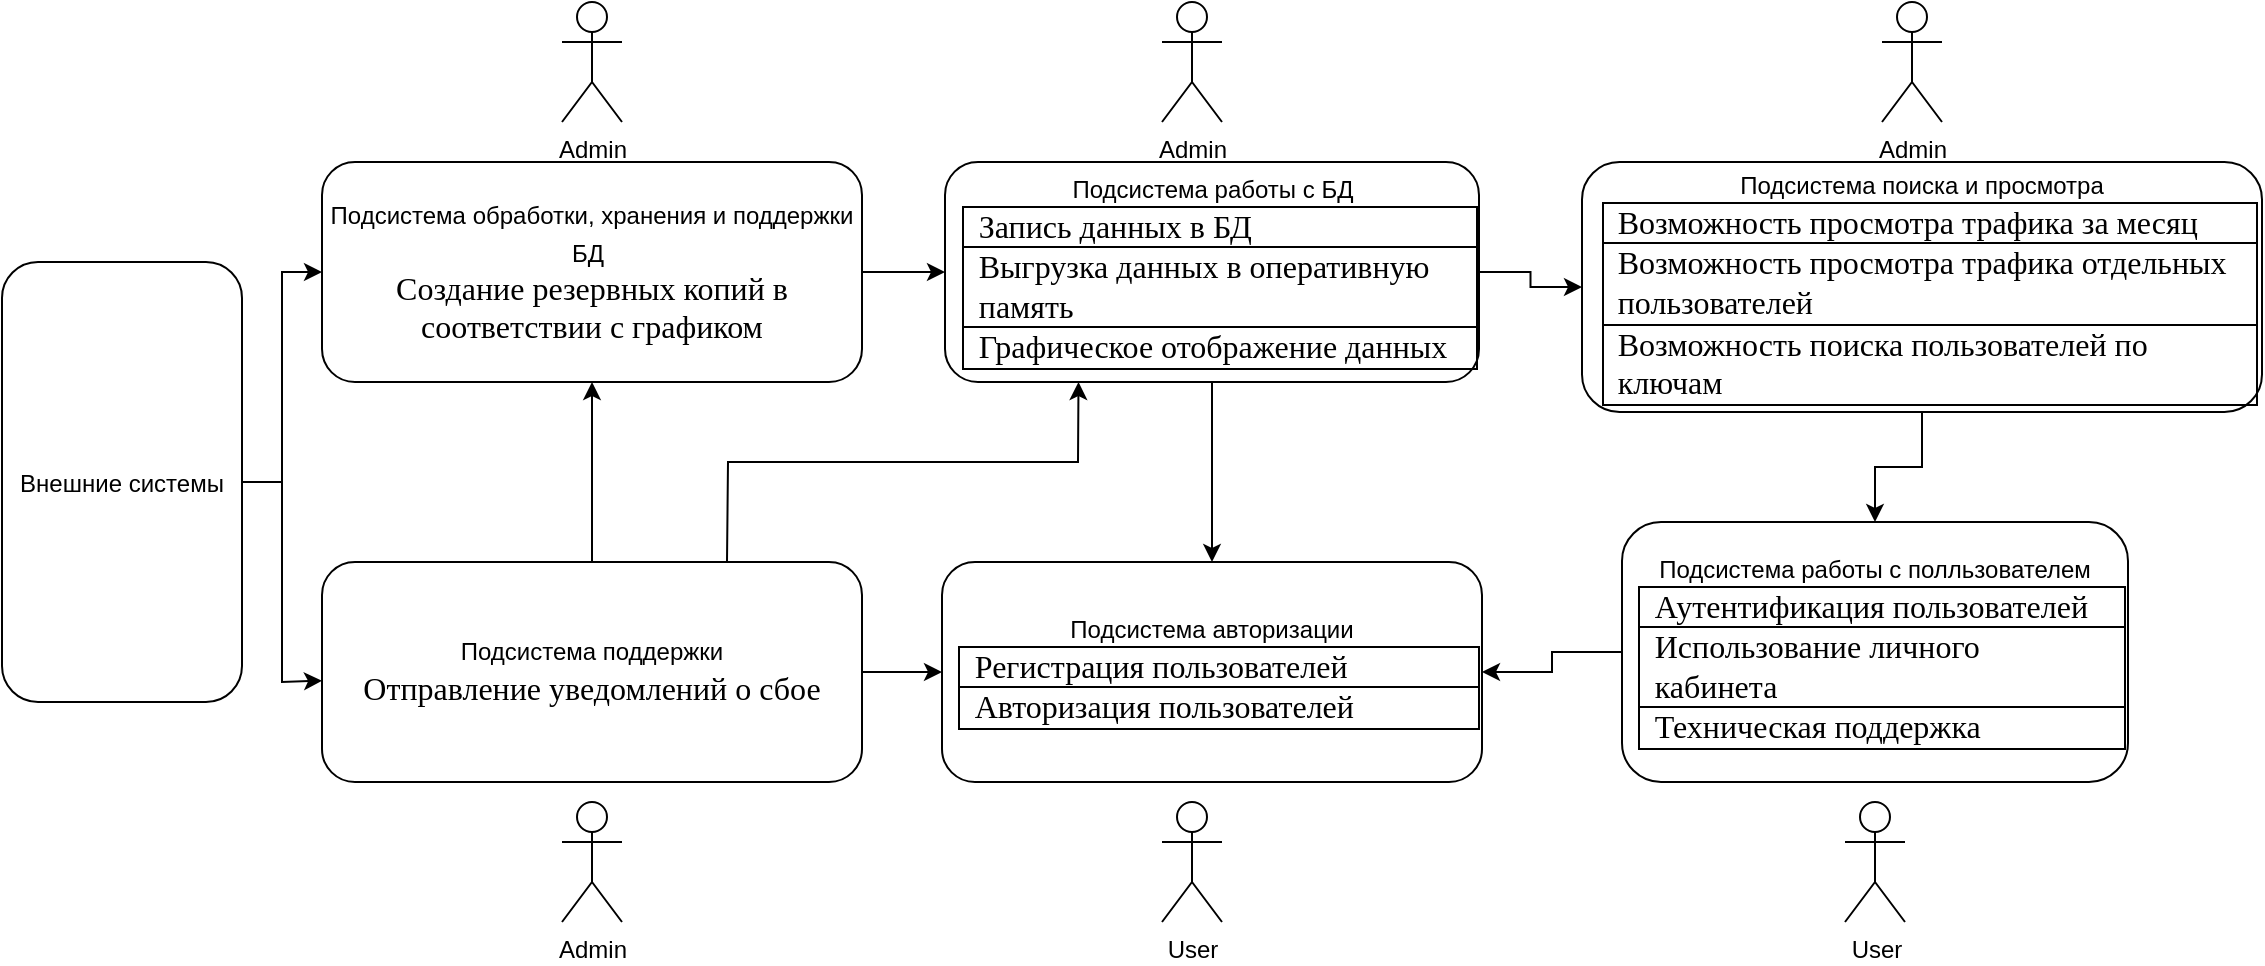 <mxfile version="24.2.9" type="github">
  <diagram name="Страница — 1" id="JhtNd9AlwU0v45HNGyWB">
    <mxGraphModel dx="1181" dy="840" grid="1" gridSize="10" guides="1" tooltips="1" connect="1" arrows="1" fold="1" page="1" pageScale="1" pageWidth="827" pageHeight="1169" math="0" shadow="0">
      <root>
        <mxCell id="0" />
        <mxCell id="1" parent="0" />
        <mxCell id="e8Ut4EIya1tVT318Z422-1" value="Admin" style="shape=umlActor;verticalLabelPosition=bottom;verticalAlign=top;html=1;outlineConnect=0;" parent="1" vertex="1">
          <mxGeometry x="310" y="20" width="30" height="60" as="geometry" />
        </mxCell>
        <mxCell id="e8Ut4EIya1tVT318Z422-2" value="User" style="shape=umlActor;verticalLabelPosition=bottom;verticalAlign=top;html=1;outlineConnect=0;" parent="1" vertex="1">
          <mxGeometry x="951.5" y="420" width="30" height="60" as="geometry" />
        </mxCell>
        <mxCell id="Vk59389lkCiMREhfPJi9-2" value="Внешние системы" style="rounded=1;textDirection=ltr;direction=west;" vertex="1" parent="1">
          <mxGeometry x="30" y="150" width="120" height="220" as="geometry" />
        </mxCell>
        <mxCell id="Vk59389lkCiMREhfPJi9-32" value="" style="edgeStyle=orthogonalEdgeStyle;rounded=0;orthogonalLoop=1;jettySize=auto;html=1;" edge="1" parent="1" source="Vk59389lkCiMREhfPJi9-12" target="Vk59389lkCiMREhfPJi9-15">
          <mxGeometry relative="1" as="geometry" />
        </mxCell>
        <mxCell id="Vk59389lkCiMREhfPJi9-38" value="" style="edgeStyle=orthogonalEdgeStyle;rounded=0;orthogonalLoop=1;jettySize=auto;html=1;" edge="1" parent="1" source="Vk59389lkCiMREhfPJi9-12" target="Vk59389lkCiMREhfPJi9-36">
          <mxGeometry relative="1" as="geometry" />
        </mxCell>
        <mxCell id="Vk59389lkCiMREhfPJi9-12" value="Подсистема работы с БД&lt;br&gt;&lt;table style=&quot;text-align: start; margin-left: 5.4pt; border-collapse: collapse; border: medium;&quot; cellpadding=&quot;0&quot; cellspacing=&quot;0&quot; border=&quot;1&quot; class=&quot;MsoTableGrid&quot;&gt;&lt;tbody&gt;&lt;tr&gt;&lt;td style=&quot;width: 233.6pt; border: 1pt solid black; padding: 0cm 5.4pt;&quot; valign=&quot;top&quot; width=&quot;311&quot;&gt;&lt;p style=&quot;margin: 0cm; font-size: 11pt; font-family: Calibri, sans-serif;&quot; class=&quot;MsoNoSpacing&quot;&gt;&lt;span style=&quot;font-size: 12pt; font-family: &amp;quot;Times New Roman&amp;quot;, serif;&quot;&gt;Запись данных в БД&lt;/span&gt;&lt;/p&gt;&lt;/td&gt;&lt;/tr&gt;&lt;tr&gt;&lt;td style=&quot;width: 233.6pt; border-width: medium 1pt 1pt; border-style: none solid solid; border-color: currentcolor black black; border-image: none; padding: 0cm 5.4pt;&quot; valign=&quot;top&quot; width=&quot;311&quot;&gt;&lt;p style=&quot;margin: 0cm; font-size: 11pt; font-family: Calibri, sans-serif;&quot; class=&quot;MsoNoSpacing&quot;&gt;&lt;span style=&quot;font-size: 12pt; font-family: &amp;quot;Times New Roman&amp;quot;, serif;&quot;&gt;Выгрузка данных в оперативную память&lt;/span&gt;&lt;/p&gt;&lt;/td&gt;&lt;/tr&gt;&lt;tr&gt;&lt;td style=&quot;width: 233.6pt; border-width: medium 1pt 1pt; border-style: none solid solid; border-color: currentcolor black black; border-image: none; padding: 0cm 5.4pt;&quot; valign=&quot;top&quot; width=&quot;311&quot;&gt;&lt;p style=&quot;margin: 0cm; font-size: 11pt; font-family: Calibri, sans-serif;&quot; class=&quot;MsoNoSpacing&quot;&gt;&lt;span style=&quot;font-size: 12pt; font-family: &amp;quot;Times New Roman&amp;quot;, serif;&quot;&gt;Графическое отображение данных&lt;/span&gt;&lt;/p&gt;&lt;/td&gt;&lt;/tr&gt;&lt;/tbody&gt;&lt;/table&gt;" style="rounded=1;whiteSpace=wrap;html=1;verticalAlign=middle;" vertex="1" parent="1">
          <mxGeometry x="501.5" y="100" width="267" height="110" as="geometry" />
        </mxCell>
        <mxCell id="Vk59389lkCiMREhfPJi9-29" value="" style="edgeStyle=orthogonalEdgeStyle;rounded=0;orthogonalLoop=1;jettySize=auto;html=1;" edge="1" parent="1" source="Vk59389lkCiMREhfPJi9-14" target="Vk59389lkCiMREhfPJi9-17">
          <mxGeometry relative="1" as="geometry" />
        </mxCell>
        <mxCell id="Vk59389lkCiMREhfPJi9-31" value="" style="edgeStyle=orthogonalEdgeStyle;rounded=0;orthogonalLoop=1;jettySize=auto;html=1;" edge="1" parent="1" source="Vk59389lkCiMREhfPJi9-14" target="Vk59389lkCiMREhfPJi9-15">
          <mxGeometry relative="1" as="geometry" />
        </mxCell>
        <mxCell id="Vk59389lkCiMREhfPJi9-14" value="&lt;div&gt;&lt;span style=&quot;caret-color: rgb(0, 0, 0); color: rgb(0, 0, 0); font-style: normal; font-variant-caps: normal; font-weight: 400; letter-spacing: normal; text-align: start; text-indent: 0px; text-transform: none; white-space: normal; word-spacing: 0px; -webkit-text-stroke-width: 0px; text-decoration: none; line-height: 17.12px;&quot;&gt;&lt;font style=&quot;font-size: 12px;&quot; face=&quot;Helvetica&quot;&gt;Подсистема поддержки&lt;/font&gt;&lt;/span&gt;&lt;/div&gt;&lt;span style=&quot;caret-color: rgb(0, 0, 0); color: rgb(0, 0, 0); font-style: normal; font-variant-caps: normal; font-weight: 400; letter-spacing: normal; text-align: start; text-indent: 0px; text-transform: none; white-space: normal; word-spacing: 0px; -webkit-text-stroke-width: 0px; text-decoration: none; line-height: 17.12px; font-family: &amp;quot;Times New Roman&amp;quot;, serif;&quot;&gt;&lt;font style=&quot;font-size: 16px;&quot;&gt;Отправление уведомлений о сбое&lt;/font&gt;&lt;/span&gt;&lt;span style=&quot;caret-color: rgb(0, 0, 0); color: rgb(0, 0, 0); font-family: -webkit-standard; font-size: medium; font-style: normal; font-variant-caps: normal; font-weight: 400; letter-spacing: normal; orphans: auto; text-align: start; text-indent: 0px; text-transform: none; white-space: normal; widows: auto; word-spacing: 0px; -webkit-text-stroke-width: 0px; text-decoration: none; display: inline !important; float: none;&quot;&gt;&lt;/span&gt;" style="rounded=1;whiteSpace=wrap;html=1;" vertex="1" parent="1">
          <mxGeometry x="190" y="300" width="270" height="110" as="geometry" />
        </mxCell>
        <mxCell id="Vk59389lkCiMREhfPJi9-15" value="Подсистема авторизации&lt;br&gt;&lt;table style=&quot;text-align: start; margin-left: 5.4pt; border-collapse: collapse; border: medium;&quot; cellpadding=&quot;0&quot; cellspacing=&quot;0&quot; border=&quot;1&quot; class=&quot;MsoTableGrid&quot;&gt;&lt;tbody&gt;&lt;tr&gt;&lt;td style=&quot;width: 233.6pt; border: 1pt solid black; padding: 0cm 5.4pt;&quot; valign=&quot;top&quot; width=&quot;311&quot;&gt;&lt;p style=&quot;margin: 0cm; font-size: 11pt; font-family: Calibri, sans-serif;&quot; class=&quot;MsoNoSpacing&quot;&gt;&lt;span style=&quot;font-size: 12pt; font-family: &amp;quot;Times New Roman&amp;quot;, serif;&quot;&gt;Регистрация пользователей&lt;/span&gt;&lt;/p&gt;&lt;/td&gt;&lt;/tr&gt;&lt;tr&gt;&lt;td style=&quot;width: 233.6pt; border-width: medium 1pt 1pt; border-style: none solid solid; border-color: currentcolor black black; border-image: none; padding: 0cm 5.4pt;&quot; valign=&quot;top&quot; width=&quot;311&quot;&gt;&lt;p style=&quot;margin: 0cm; font-size: 11pt; font-family: Calibri, sans-serif;&quot; class=&quot;MsoNoSpacing&quot;&gt;&lt;span style=&quot;font-size: 12pt; font-family: &amp;quot;Times New Roman&amp;quot;, serif;&quot;&gt;Авторизация пользователей&lt;/span&gt;&lt;/p&gt;&lt;/td&gt;&lt;/tr&gt;&lt;/tbody&gt;&lt;/table&gt;" style="rounded=1;whiteSpace=wrap;html=1;" vertex="1" parent="1">
          <mxGeometry x="500" y="300" width="270" height="110" as="geometry" />
        </mxCell>
        <mxCell id="Vk59389lkCiMREhfPJi9-41" value="" style="edgeStyle=orthogonalEdgeStyle;rounded=0;orthogonalLoop=1;jettySize=auto;html=1;" edge="1" parent="1" source="Vk59389lkCiMREhfPJi9-16" target="Vk59389lkCiMREhfPJi9-15">
          <mxGeometry relative="1" as="geometry" />
        </mxCell>
        <mxCell id="Vk59389lkCiMREhfPJi9-16" value="Подсистема работы с полльзователем&lt;br&gt;&lt;table style=&quot;text-align: start; margin-left: 5.4pt; border-collapse: collapse; border: medium;&quot; cellpadding=&quot;0&quot; cellspacing=&quot;0&quot; border=&quot;1&quot; class=&quot;MsoTableGrid&quot;&gt;&lt;tbody&gt;&lt;tr&gt;&lt;td style=&quot;width: 233.6pt; border: 1pt solid black; padding: 0cm 5.4pt;&quot; valign=&quot;top&quot; width=&quot;311&quot;&gt;&lt;p style=&quot;margin: 0cm; font-size: 11pt; font-family: Calibri, sans-serif;&quot; class=&quot;MsoNoSpacing&quot;&gt;&lt;span style=&quot;font-size: 12pt; font-family: &amp;quot;Times New Roman&amp;quot;, serif;&quot;&gt;Аутентификация пользователей&amp;nbsp;&lt;/span&gt;&lt;/p&gt;&lt;/td&gt;&lt;/tr&gt;&lt;tr&gt;&lt;td style=&quot;width: 233.6pt; border-width: medium 1pt 1pt; border-style: none solid solid; border-color: currentcolor black black; border-image: none; padding: 0cm 5.4pt;&quot; valign=&quot;top&quot; width=&quot;311&quot;&gt;&lt;p style=&quot;margin: 0cm; font-size: 11pt; font-family: Calibri, sans-serif;&quot; class=&quot;MsoNoSpacing&quot;&gt;&lt;span style=&quot;font-size: 12pt; font-family: &amp;quot;Times New Roman&amp;quot;, serif;&quot;&gt;Использование личного кабинета&amp;nbsp;&lt;/span&gt;&lt;/p&gt;&lt;/td&gt;&lt;/tr&gt;&lt;tr&gt;&lt;td style=&quot;width: 233.6pt; border-width: medium 1pt 1pt; border-style: none solid solid; border-color: currentcolor black black; border-image: none; padding: 0cm 5.4pt;&quot; valign=&quot;top&quot; width=&quot;311&quot;&gt;&lt;p style=&quot;margin: 0cm; font-size: 11pt; font-family: Calibri, sans-serif;&quot; class=&quot;MsoNoSpacing&quot;&gt;&lt;span style=&quot;font-size: 12pt; font-family: &amp;quot;Times New Roman&amp;quot;, serif;&quot;&gt;Техническая поддержка&lt;/span&gt;&lt;/p&gt;&lt;/td&gt;&lt;/tr&gt;&lt;/tbody&gt;&lt;/table&gt;" style="rounded=1;whiteSpace=wrap;html=1;" vertex="1" parent="1">
          <mxGeometry x="840" y="280" width="253" height="130" as="geometry" />
        </mxCell>
        <mxCell id="Vk59389lkCiMREhfPJi9-30" value="" style="edgeStyle=orthogonalEdgeStyle;rounded=0;orthogonalLoop=1;jettySize=auto;html=1;" edge="1" parent="1" source="Vk59389lkCiMREhfPJi9-17" target="Vk59389lkCiMREhfPJi9-12">
          <mxGeometry relative="1" as="geometry" />
        </mxCell>
        <mxCell id="Vk59389lkCiMREhfPJi9-17" value="&lt;div&gt;&lt;span style=&quot;text-align: start; text-indent: 0px; line-height: 17.12px;&quot;&gt;&lt;span style=&quot;line-height: 17.12px;&quot;&gt;&lt;font face=&quot;Helvetica&quot;&gt;Подсистема обработки, хранения и поддержки БД&lt;/font&gt;&lt;font style=&quot;caret-color: rgb(0, 0, 0); color: rgb(0, 0, 0); font-style: normal; font-variant-caps: normal; font-weight: 400; letter-spacing: normal; text-transform: none; white-space: normal; word-spacing: 0px; text-decoration: none; -webkit-text-stroke-width: 0px; font-size: 12pt;&quot; face=&quot;Times New Roman, serif&quot;&gt;&amp;nbsp;&lt;/font&gt;&lt;/span&gt;&lt;span style=&quot;font-family: -webkit-standard; font-size: medium;&quot;&gt;&lt;/span&gt;&lt;br&gt;&lt;/span&gt;&lt;/div&gt;&lt;span style=&quot;caret-color: rgb(0, 0, 0); color: rgb(0, 0, 0); font-size: 12pt; font-style: normal; font-variant-caps: normal; font-weight: 400; letter-spacing: normal; orphans: auto; text-align: start; text-indent: 0px; text-transform: none; white-space: normal; widows: auto; word-spacing: 0px; -webkit-text-stroke-width: 0px; text-decoration: none; line-height: 17.12px; font-family: &amp;quot;Times New Roman&amp;quot;, serif;&quot;&gt;Создание резервных копий в соответствии с графиком&lt;/span&gt;&lt;span style=&quot;caret-color: rgb(0, 0, 0); color: rgb(0, 0, 0); font-family: -webkit-standard; font-size: medium; font-style: normal; font-variant-caps: normal; font-weight: 400; letter-spacing: normal; orphans: auto; text-align: start; text-indent: 0px; text-transform: none; white-space: normal; widows: auto; word-spacing: 0px; -webkit-text-stroke-width: 0px; text-decoration: none; display: inline !important; float: none;&quot;&gt;&lt;/span&gt;" style="rounded=1;whiteSpace=wrap;html=1;" vertex="1" parent="1">
          <mxGeometry x="190" y="100" width="270" height="110" as="geometry" />
        </mxCell>
        <mxCell id="Vk59389lkCiMREhfPJi9-20" value="User" style="shape=umlActor;verticalLabelPosition=bottom;verticalAlign=top;html=1;outlineConnect=0;" vertex="1" parent="1">
          <mxGeometry x="610" y="420" width="30" height="60" as="geometry" />
        </mxCell>
        <mxCell id="Vk59389lkCiMREhfPJi9-22" value="Admin" style="shape=umlActor;verticalLabelPosition=bottom;verticalAlign=top;html=1;outlineConnect=0;" vertex="1" parent="1">
          <mxGeometry x="610" y="20" width="30" height="60" as="geometry" />
        </mxCell>
        <mxCell id="Vk59389lkCiMREhfPJi9-25" value="Admin" style="shape=umlActor;verticalLabelPosition=bottom;verticalAlign=top;html=1;outlineConnect=0;" vertex="1" parent="1">
          <mxGeometry x="310" y="420" width="30" height="60" as="geometry" />
        </mxCell>
        <mxCell id="Vk59389lkCiMREhfPJi9-26" value="" style="endArrow=classic;html=1;rounded=0;exitX=0;exitY=0.5;exitDx=0;exitDy=0;" edge="1" parent="1" source="Vk59389lkCiMREhfPJi9-2" target="Vk59389lkCiMREhfPJi9-17">
          <mxGeometry width="50" height="50" relative="1" as="geometry">
            <mxPoint x="460" y="420" as="sourcePoint" />
            <mxPoint x="510" y="370" as="targetPoint" />
            <Array as="points">
              <mxPoint x="170" y="260" />
              <mxPoint x="170" y="155" />
            </Array>
          </mxGeometry>
        </mxCell>
        <mxCell id="Vk59389lkCiMREhfPJi9-28" value="" style="endArrow=classic;html=1;rounded=0;exitX=0;exitY=0.5;exitDx=0;exitDy=0;" edge="1" parent="1" source="Vk59389lkCiMREhfPJi9-2" target="Vk59389lkCiMREhfPJi9-14">
          <mxGeometry width="50" height="50" relative="1" as="geometry">
            <mxPoint x="170" y="280" as="sourcePoint" />
            <mxPoint x="210" y="175" as="targetPoint" />
            <Array as="points">
              <mxPoint x="170" y="260" />
              <mxPoint x="170" y="360" />
            </Array>
          </mxGeometry>
        </mxCell>
        <mxCell id="Vk59389lkCiMREhfPJi9-35" value="" style="endArrow=classic;html=1;rounded=0;exitX=0.75;exitY=0;exitDx=0;exitDy=0;entryX=0.25;entryY=1;entryDx=0;entryDy=0;" edge="1" parent="1" source="Vk59389lkCiMREhfPJi9-14" target="Vk59389lkCiMREhfPJi9-12">
          <mxGeometry width="50" height="50" relative="1" as="geometry">
            <mxPoint x="460" y="420" as="sourcePoint" />
            <mxPoint x="510" y="370" as="targetPoint" />
            <Array as="points">
              <mxPoint x="393" y="250" />
              <mxPoint x="568" y="250" />
            </Array>
          </mxGeometry>
        </mxCell>
        <mxCell id="Vk59389lkCiMREhfPJi9-40" value="" style="edgeStyle=orthogonalEdgeStyle;rounded=0;orthogonalLoop=1;jettySize=auto;html=1;" edge="1" parent="1" source="Vk59389lkCiMREhfPJi9-36" target="Vk59389lkCiMREhfPJi9-16">
          <mxGeometry relative="1" as="geometry" />
        </mxCell>
        <mxCell id="Vk59389lkCiMREhfPJi9-36" value="Подсистема поиска и просмотра&lt;table style=&quot;text-align: start; margin-left: 5.4pt; border-collapse: collapse; border: medium;&quot; cellpadding=&quot;0&quot; cellspacing=&quot;0&quot; border=&quot;1&quot; class=&quot;MsoTableGrid&quot;&gt;&lt;tbody&gt;&lt;tr&gt;&lt;td style=&quot;width: 233.6pt; border: 1pt solid black; padding: 0cm 5.4pt;&quot; valign=&quot;top&quot; width=&quot;311&quot;&gt;&lt;p style=&quot;margin: 0cm; font-size: 11pt; font-family: Calibri, sans-serif;&quot; class=&quot;MsoNoSpacing&quot;&gt;&lt;span style=&quot;font-size: 12pt; font-family: &amp;quot;Times New Roman&amp;quot;, serif;&quot;&gt;Возможность просмотра трафика за месяц&lt;/span&gt;&lt;/p&gt;&lt;/td&gt;&lt;/tr&gt;&lt;tr&gt;&lt;td style=&quot;width: 233.6pt; border-width: medium 1pt 1pt; border-style: none solid solid; border-color: currentcolor black black; border-image: none; padding: 0cm 5.4pt;&quot; valign=&quot;top&quot; width=&quot;311&quot;&gt;&lt;p style=&quot;margin: 0cm; font-size: 11pt; font-family: Calibri, sans-serif;&quot; class=&quot;MsoNoSpacing&quot;&gt;&lt;span style=&quot;font-size: 12pt; font-family: &amp;quot;Times New Roman&amp;quot;, serif;&quot;&gt;Возможность просмотра трафика отдельных пользователей&lt;/span&gt;&lt;/p&gt;&lt;/td&gt;&lt;/tr&gt;&lt;tr&gt;&lt;td style=&quot;width: 233.6pt; border-width: medium 1pt 1pt; border-style: none solid solid; border-color: currentcolor black black; border-image: none; padding: 0cm 5.4pt;&quot; valign=&quot;top&quot; width=&quot;311&quot;&gt;&lt;p style=&quot;margin: 0cm; font-size: 11pt; font-family: Calibri, sans-serif;&quot; class=&quot;MsoNoSpacing&quot;&gt;&lt;span style=&quot;font-size: 12pt; font-family: &amp;quot;Times New Roman&amp;quot;, serif;&quot;&gt;Возможность поиска пользователей по ключам&lt;/span&gt;&lt;/p&gt;&lt;/td&gt;&lt;/tr&gt;&lt;/tbody&gt;&lt;/table&gt;" style="rounded=1;whiteSpace=wrap;html=1;" vertex="1" parent="1">
          <mxGeometry x="820" y="100" width="340" height="125" as="geometry" />
        </mxCell>
        <mxCell id="Vk59389lkCiMREhfPJi9-42" value="Admin" style="shape=umlActor;verticalLabelPosition=bottom;verticalAlign=top;html=1;outlineConnect=0;" vertex="1" parent="1">
          <mxGeometry x="970" y="20" width="30" height="60" as="geometry" />
        </mxCell>
      </root>
    </mxGraphModel>
  </diagram>
</mxfile>
